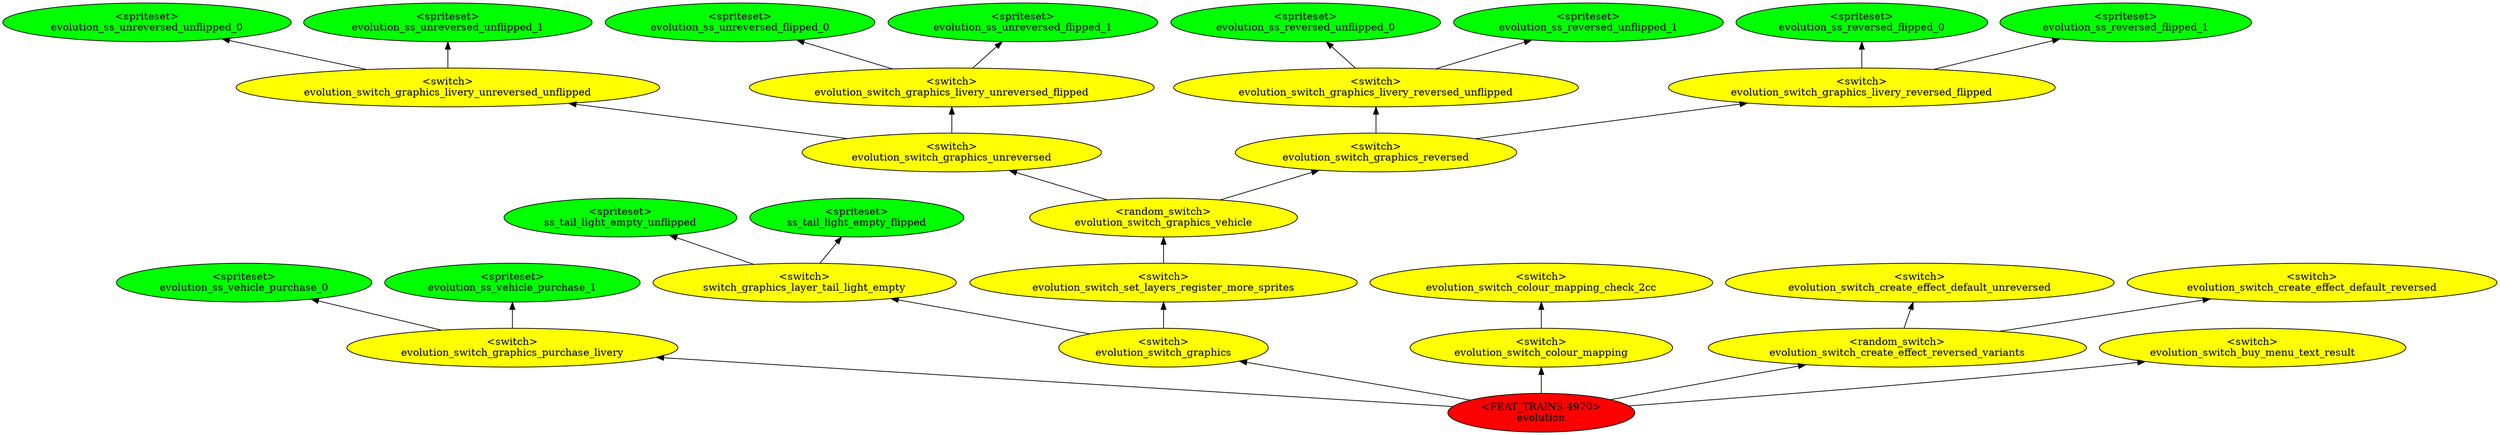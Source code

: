 digraph {
rankdir="BT"
ss_tail_light_empty_unflipped [fillcolor=green style="filled" label="<spriteset>\nss_tail_light_empty_unflipped"]
ss_tail_light_empty_flipped [fillcolor=green style="filled" label="<spriteset>\nss_tail_light_empty_flipped"]
switch_graphics_layer_tail_light_empty [fillcolor=yellow style="filled" label="<switch>\nswitch_graphics_layer_tail_light_empty"]
evolution_ss_unreversed_unflipped_0 [fillcolor=green style="filled" label="<spriteset>\nevolution_ss_unreversed_unflipped_0"]
evolution_ss_unreversed_unflipped_1 [fillcolor=green style="filled" label="<spriteset>\nevolution_ss_unreversed_unflipped_1"]
evolution_switch_graphics_livery_unreversed_unflipped [fillcolor=yellow style="filled" label="<switch>\nevolution_switch_graphics_livery_unreversed_unflipped"]
evolution_ss_unreversed_flipped_0 [fillcolor=green style="filled" label="<spriteset>\nevolution_ss_unreversed_flipped_0"]
evolution_ss_unreversed_flipped_1 [fillcolor=green style="filled" label="<spriteset>\nevolution_ss_unreversed_flipped_1"]
evolution_switch_graphics_livery_unreversed_flipped [fillcolor=yellow style="filled" label="<switch>\nevolution_switch_graphics_livery_unreversed_flipped"]
evolution_switch_graphics_unreversed [fillcolor=yellow style="filled" label="<switch>\nevolution_switch_graphics_unreversed"]
evolution_ss_reversed_unflipped_0 [fillcolor=green style="filled" label="<spriteset>\nevolution_ss_reversed_unflipped_0"]
evolution_ss_reversed_unflipped_1 [fillcolor=green style="filled" label="<spriteset>\nevolution_ss_reversed_unflipped_1"]
evolution_switch_graphics_livery_reversed_unflipped [fillcolor=yellow style="filled" label="<switch>\nevolution_switch_graphics_livery_reversed_unflipped"]
evolution_ss_reversed_flipped_0 [fillcolor=green style="filled" label="<spriteset>\nevolution_ss_reversed_flipped_0"]
evolution_ss_reversed_flipped_1 [fillcolor=green style="filled" label="<spriteset>\nevolution_ss_reversed_flipped_1"]
evolution_switch_graphics_livery_reversed_flipped [fillcolor=yellow style="filled" label="<switch>\nevolution_switch_graphics_livery_reversed_flipped"]
evolution_switch_graphics_reversed [fillcolor=yellow style="filled" label="<switch>\nevolution_switch_graphics_reversed"]
evolution_switch_graphics_vehicle [fillcolor=yellow style="filled" label="<random_switch>\nevolution_switch_graphics_vehicle"]
evolution_ss_vehicle_purchase_0 [fillcolor=green style="filled" label="<spriteset>\nevolution_ss_vehicle_purchase_0"]
evolution_ss_vehicle_purchase_1 [fillcolor=green style="filled" label="<spriteset>\nevolution_ss_vehicle_purchase_1"]
evolution_switch_graphics_purchase_livery [fillcolor=yellow style="filled" label="<switch>\nevolution_switch_graphics_purchase_livery"]
evolution_switch_set_layers_register_more_sprites [fillcolor=yellow style="filled" label="<switch>\nevolution_switch_set_layers_register_more_sprites"]
evolution_switch_graphics [fillcolor=yellow style="filled" label="<switch>\nevolution_switch_graphics"]
evolution_switch_colour_mapping_check_2cc [fillcolor=yellow style="filled" label="<switch>\nevolution_switch_colour_mapping_check_2cc"]
evolution_switch_colour_mapping [fillcolor=yellow style="filled" label="<switch>\nevolution_switch_colour_mapping"]
evolution_switch_create_effect_default_unreversed [fillcolor=yellow style="filled" label="<switch>\nevolution_switch_create_effect_default_unreversed"]
evolution_switch_create_effect_default_reversed [fillcolor=yellow style="filled" label="<switch>\nevolution_switch_create_effect_default_reversed"]
evolution_switch_create_effect_reversed_variants [fillcolor=yellow style="filled" label="<random_switch>\nevolution_switch_create_effect_reversed_variants"]
evolution_switch_buy_menu_text_result [fillcolor=yellow style="filled" label="<switch>\nevolution_switch_buy_menu_text_result"]
evolution [fillcolor=red style="filled" label="<FEAT_TRAINS 4970>\nevolution"]
evolution->evolution_switch_buy_menu_text_result
evolution_switch_graphics_unreversed->evolution_switch_graphics_livery_unreversed_unflipped
evolution_switch_graphics_vehicle->evolution_switch_graphics_reversed
evolution->evolution_switch_graphics
evolution_switch_set_layers_register_more_sprites->evolution_switch_graphics_vehicle
switch_graphics_layer_tail_light_empty->ss_tail_light_empty_flipped
evolution_switch_graphics_livery_reversed_unflipped->evolution_ss_reversed_unflipped_0
evolution_switch_graphics_livery_unreversed_flipped->evolution_ss_unreversed_flipped_0
evolution_switch_graphics_purchase_livery->evolution_ss_vehicle_purchase_0
evolution_switch_graphics_reversed->evolution_switch_graphics_livery_reversed_flipped
evolution_switch_graphics_unreversed->evolution_switch_graphics_livery_unreversed_flipped
evolution->evolution_switch_create_effect_reversed_variants
evolution_switch_graphics_reversed->evolution_switch_graphics_livery_reversed_unflipped
evolution_switch_graphics_vehicle->evolution_switch_graphics_unreversed
evolution_switch_graphics_livery_unreversed_unflipped->evolution_ss_unreversed_unflipped_0
evolution_switch_create_effect_reversed_variants->evolution_switch_create_effect_default_unreversed
evolution_switch_graphics_livery_reversed_flipped->evolution_ss_reversed_flipped_1
evolution_switch_graphics->switch_graphics_layer_tail_light_empty
evolution_switch_colour_mapping->evolution_switch_colour_mapping_check_2cc
evolution_switch_graphics_purchase_livery->evolution_ss_vehicle_purchase_1
evolution_switch_graphics_livery_unreversed_unflipped->evolution_ss_unreversed_unflipped_1
evolution_switch_create_effect_reversed_variants->evolution_switch_create_effect_default_reversed
evolution_switch_graphics->evolution_switch_set_layers_register_more_sprites
switch_graphics_layer_tail_light_empty->ss_tail_light_empty_unflipped
evolution_switch_graphics_livery_unreversed_flipped->evolution_ss_unreversed_flipped_1
evolution->evolution_switch_graphics_purchase_livery
evolution_switch_graphics_livery_reversed_flipped->evolution_ss_reversed_flipped_0
evolution_switch_graphics_livery_reversed_unflipped->evolution_ss_reversed_unflipped_1
evolution->evolution_switch_colour_mapping
}
